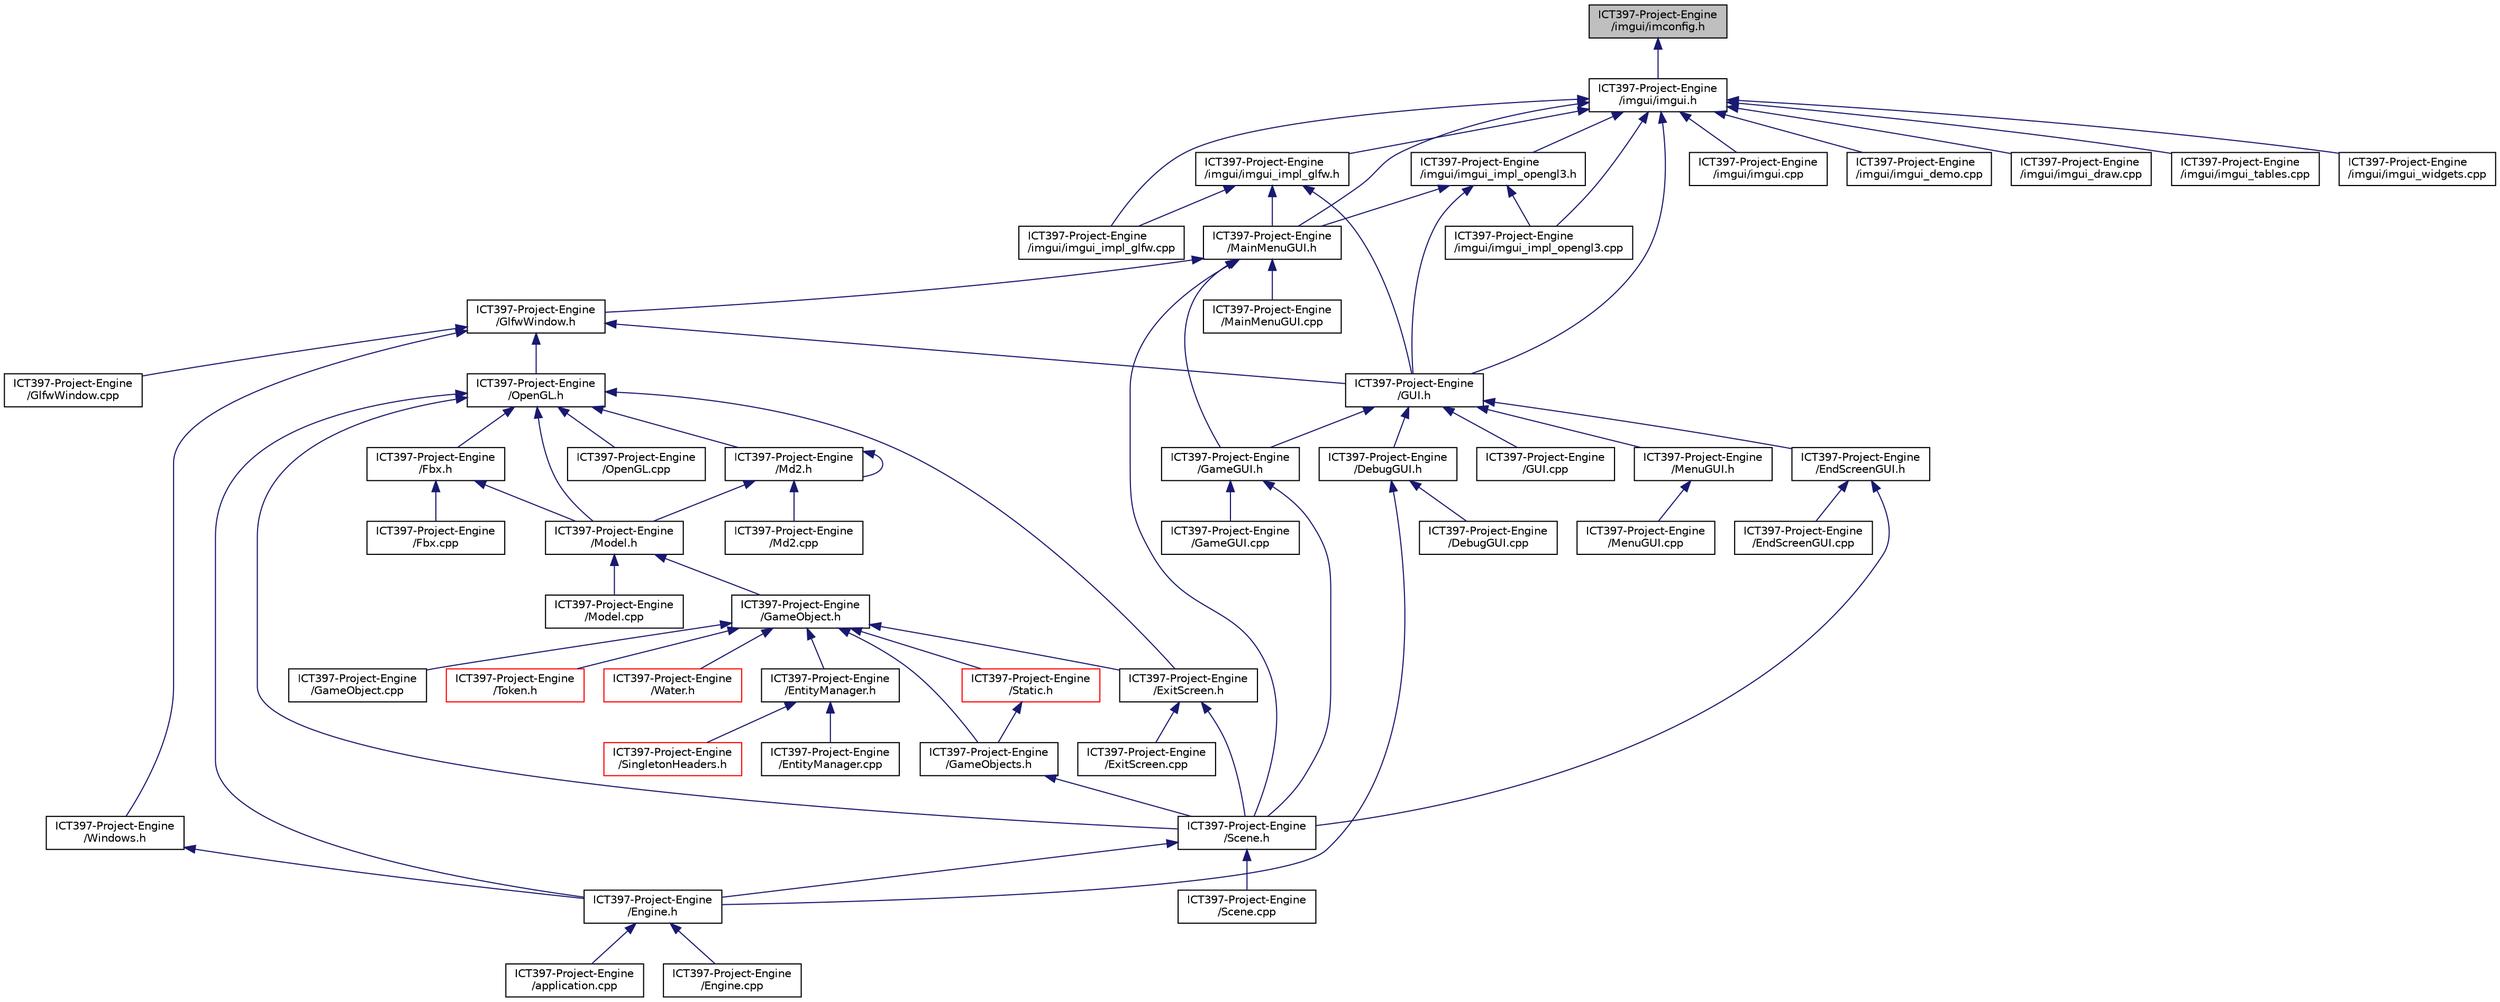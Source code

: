 digraph "ICT397-Project-Engine/imgui/imconfig.h"
{
 // LATEX_PDF_SIZE
  edge [fontname="Helvetica",fontsize="10",labelfontname="Helvetica",labelfontsize="10"];
  node [fontname="Helvetica",fontsize="10",shape=record];
  Node1 [label="ICT397-Project-Engine\l/imgui/imconfig.h",height=0.2,width=0.4,color="black", fillcolor="grey75", style="filled", fontcolor="black",tooltip=" "];
  Node1 -> Node2 [dir="back",color="midnightblue",fontsize="10",style="solid",fontname="Helvetica"];
  Node2 [label="ICT397-Project-Engine\l/imgui/imgui.h",height=0.2,width=0.4,color="black", fillcolor="white", style="filled",URL="$imgui_8h.html",tooltip=" "];
  Node2 -> Node3 [dir="back",color="midnightblue",fontsize="10",style="solid",fontname="Helvetica"];
  Node3 [label="ICT397-Project-Engine\l/GUI.h",height=0.2,width=0.4,color="black", fillcolor="white", style="filled",URL="$_g_u_i_8h.html",tooltip="Base class for all GUI."];
  Node3 -> Node4 [dir="back",color="midnightblue",fontsize="10",style="solid",fontname="Helvetica"];
  Node4 [label="ICT397-Project-Engine\l/DebugGUI.h",height=0.2,width=0.4,color="black", fillcolor="white", style="filled",URL="$_debug_g_u_i_8h.html",tooltip=" "];
  Node4 -> Node5 [dir="back",color="midnightblue",fontsize="10",style="solid",fontname="Helvetica"];
  Node5 [label="ICT397-Project-Engine\l/DebugGUI.cpp",height=0.2,width=0.4,color="black", fillcolor="white", style="filled",URL="$_debug_g_u_i_8cpp.html",tooltip=" "];
  Node4 -> Node6 [dir="back",color="midnightblue",fontsize="10",style="solid",fontname="Helvetica"];
  Node6 [label="ICT397-Project-Engine\l/Engine.h",height=0.2,width=0.4,color="black", fillcolor="white", style="filled",URL="$_engine_8h.html",tooltip=" "];
  Node6 -> Node7 [dir="back",color="midnightblue",fontsize="10",style="solid",fontname="Helvetica"];
  Node7 [label="ICT397-Project-Engine\l/application.cpp",height=0.2,width=0.4,color="black", fillcolor="white", style="filled",URL="$application_8cpp.html",tooltip=" "];
  Node6 -> Node8 [dir="back",color="midnightblue",fontsize="10",style="solid",fontname="Helvetica"];
  Node8 [label="ICT397-Project-Engine\l/Engine.cpp",height=0.2,width=0.4,color="black", fillcolor="white", style="filled",URL="$_engine_8cpp.html",tooltip=" "];
  Node3 -> Node9 [dir="back",color="midnightblue",fontsize="10",style="solid",fontname="Helvetica"];
  Node9 [label="ICT397-Project-Engine\l/EndScreenGUI.h",height=0.2,width=0.4,color="black", fillcolor="white", style="filled",URL="$_end_screen_g_u_i_8h.html",tooltip="End Screen GUI information."];
  Node9 -> Node10 [dir="back",color="midnightblue",fontsize="10",style="solid",fontname="Helvetica"];
  Node10 [label="ICT397-Project-Engine\l/EndScreenGUI.cpp",height=0.2,width=0.4,color="black", fillcolor="white", style="filled",URL="$_end_screen_g_u_i_8cpp.html",tooltip=" "];
  Node9 -> Node11 [dir="back",color="midnightblue",fontsize="10",style="solid",fontname="Helvetica"];
  Node11 [label="ICT397-Project-Engine\l/Scene.h",height=0.2,width=0.4,color="black", fillcolor="white", style="filled",URL="$_scene_8h.html",tooltip=" "];
  Node11 -> Node6 [dir="back",color="midnightblue",fontsize="10",style="solid",fontname="Helvetica"];
  Node11 -> Node12 [dir="back",color="midnightblue",fontsize="10",style="solid",fontname="Helvetica"];
  Node12 [label="ICT397-Project-Engine\l/Scene.cpp",height=0.2,width=0.4,color="black", fillcolor="white", style="filled",URL="$_scene_8cpp.html",tooltip=" "];
  Node3 -> Node13 [dir="back",color="midnightblue",fontsize="10",style="solid",fontname="Helvetica"];
  Node13 [label="ICT397-Project-Engine\l/GameGUI.h",height=0.2,width=0.4,color="black", fillcolor="white", style="filled",URL="$_game_g_u_i_8h.html",tooltip=" "];
  Node13 -> Node14 [dir="back",color="midnightblue",fontsize="10",style="solid",fontname="Helvetica"];
  Node14 [label="ICT397-Project-Engine\l/GameGUI.cpp",height=0.2,width=0.4,color="black", fillcolor="white", style="filled",URL="$_game_g_u_i_8cpp.html",tooltip=" "];
  Node13 -> Node11 [dir="back",color="midnightblue",fontsize="10",style="solid",fontname="Helvetica"];
  Node3 -> Node15 [dir="back",color="midnightblue",fontsize="10",style="solid",fontname="Helvetica"];
  Node15 [label="ICT397-Project-Engine\l/GUI.cpp",height=0.2,width=0.4,color="black", fillcolor="white", style="filled",URL="$_g_u_i_8cpp.html",tooltip=" "];
  Node3 -> Node16 [dir="back",color="midnightblue",fontsize="10",style="solid",fontname="Helvetica"];
  Node16 [label="ICT397-Project-Engine\l/MenuGUI.h",height=0.2,width=0.4,color="black", fillcolor="white", style="filled",URL="$_menu_g_u_i_8h.html",tooltip=" "];
  Node16 -> Node17 [dir="back",color="midnightblue",fontsize="10",style="solid",fontname="Helvetica"];
  Node17 [label="ICT397-Project-Engine\l/MenuGUI.cpp",height=0.2,width=0.4,color="black", fillcolor="white", style="filled",URL="$_menu_g_u_i_8cpp.html",tooltip=" "];
  Node2 -> Node18 [dir="back",color="midnightblue",fontsize="10",style="solid",fontname="Helvetica"];
  Node18 [label="ICT397-Project-Engine\l/imgui/imgui.cpp",height=0.2,width=0.4,color="black", fillcolor="white", style="filled",URL="$imgui_8cpp.html",tooltip=" "];
  Node2 -> Node19 [dir="back",color="midnightblue",fontsize="10",style="solid",fontname="Helvetica"];
  Node19 [label="ICT397-Project-Engine\l/imgui/imgui_demo.cpp",height=0.2,width=0.4,color="black", fillcolor="white", style="filled",URL="$imgui__demo_8cpp.html",tooltip=" "];
  Node2 -> Node20 [dir="back",color="midnightblue",fontsize="10",style="solid",fontname="Helvetica"];
  Node20 [label="ICT397-Project-Engine\l/imgui/imgui_draw.cpp",height=0.2,width=0.4,color="black", fillcolor="white", style="filled",URL="$imgui__draw_8cpp.html",tooltip=" "];
  Node2 -> Node21 [dir="back",color="midnightblue",fontsize="10",style="solid",fontname="Helvetica"];
  Node21 [label="ICT397-Project-Engine\l/imgui/imgui_impl_glfw.cpp",height=0.2,width=0.4,color="black", fillcolor="white", style="filled",URL="$imgui__impl__glfw_8cpp.html",tooltip=" "];
  Node2 -> Node22 [dir="back",color="midnightblue",fontsize="10",style="solid",fontname="Helvetica"];
  Node22 [label="ICT397-Project-Engine\l/imgui/imgui_impl_glfw.h",height=0.2,width=0.4,color="black", fillcolor="white", style="filled",URL="$imgui__impl__glfw_8h.html",tooltip=" "];
  Node22 -> Node3 [dir="back",color="midnightblue",fontsize="10",style="solid",fontname="Helvetica"];
  Node22 -> Node21 [dir="back",color="midnightblue",fontsize="10",style="solid",fontname="Helvetica"];
  Node22 -> Node23 [dir="back",color="midnightblue",fontsize="10",style="solid",fontname="Helvetica"];
  Node23 [label="ICT397-Project-Engine\l/MainMenuGUI.h",height=0.2,width=0.4,color="black", fillcolor="white", style="filled",URL="$_main_menu_g_u_i_8h.html",tooltip="Main menu GUI functions."];
  Node23 -> Node13 [dir="back",color="midnightblue",fontsize="10",style="solid",fontname="Helvetica"];
  Node23 -> Node24 [dir="back",color="midnightblue",fontsize="10",style="solid",fontname="Helvetica"];
  Node24 [label="ICT397-Project-Engine\l/GlfwWindow.h",height=0.2,width=0.4,color="black", fillcolor="white", style="filled",URL="$_glfw_window_8h.html",tooltip=" "];
  Node24 -> Node25 [dir="back",color="midnightblue",fontsize="10",style="solid",fontname="Helvetica"];
  Node25 [label="ICT397-Project-Engine\l/GlfwWindow.cpp",height=0.2,width=0.4,color="black", fillcolor="white", style="filled",URL="$_glfw_window_8cpp.html",tooltip=" "];
  Node24 -> Node3 [dir="back",color="midnightblue",fontsize="10",style="solid",fontname="Helvetica"];
  Node24 -> Node26 [dir="back",color="midnightblue",fontsize="10",style="solid",fontname="Helvetica"];
  Node26 [label="ICT397-Project-Engine\l/OpenGL.h",height=0.2,width=0.4,color="black", fillcolor="white", style="filled",URL="$_open_g_l_8h.html",tooltip=" "];
  Node26 -> Node6 [dir="back",color="midnightblue",fontsize="10",style="solid",fontname="Helvetica"];
  Node26 -> Node27 [dir="back",color="midnightblue",fontsize="10",style="solid",fontname="Helvetica"];
  Node27 [label="ICT397-Project-Engine\l/ExitScreen.h",height=0.2,width=0.4,color="black", fillcolor="white", style="filled",URL="$_exit_screen_8h.html",tooltip=" "];
  Node27 -> Node28 [dir="back",color="midnightblue",fontsize="10",style="solid",fontname="Helvetica"];
  Node28 [label="ICT397-Project-Engine\l/ExitScreen.cpp",height=0.2,width=0.4,color="black", fillcolor="white", style="filled",URL="$_exit_screen_8cpp.html",tooltip=" "];
  Node27 -> Node11 [dir="back",color="midnightblue",fontsize="10",style="solid",fontname="Helvetica"];
  Node26 -> Node29 [dir="back",color="midnightblue",fontsize="10",style="solid",fontname="Helvetica"];
  Node29 [label="ICT397-Project-Engine\l/Fbx.h",height=0.2,width=0.4,color="black", fillcolor="white", style="filled",URL="$_fbx_8h.html",tooltip=" "];
  Node29 -> Node30 [dir="back",color="midnightblue",fontsize="10",style="solid",fontname="Helvetica"];
  Node30 [label="ICT397-Project-Engine\l/Fbx.cpp",height=0.2,width=0.4,color="black", fillcolor="white", style="filled",URL="$_fbx_8cpp.html",tooltip=" "];
  Node29 -> Node31 [dir="back",color="midnightblue",fontsize="10",style="solid",fontname="Helvetica"];
  Node31 [label="ICT397-Project-Engine\l/Model.h",height=0.2,width=0.4,color="black", fillcolor="white", style="filled",URL="$_model_8h.html",tooltip=" "];
  Node31 -> Node32 [dir="back",color="midnightblue",fontsize="10",style="solid",fontname="Helvetica"];
  Node32 [label="ICT397-Project-Engine\l/GameObject.h",height=0.2,width=0.4,color="black", fillcolor="white", style="filled",URL="$_game_object_8h.html",tooltip=" "];
  Node32 -> Node33 [dir="back",color="midnightblue",fontsize="10",style="solid",fontname="Helvetica"];
  Node33 [label="ICT397-Project-Engine\l/EntityManager.h",height=0.2,width=0.4,color="black", fillcolor="white", style="filled",URL="$_entity_manager_8h.html",tooltip=" "];
  Node33 -> Node34 [dir="back",color="midnightblue",fontsize="10",style="solid",fontname="Helvetica"];
  Node34 [label="ICT397-Project-Engine\l/EntityManager.cpp",height=0.2,width=0.4,color="black", fillcolor="white", style="filled",URL="$_entity_manager_8cpp.html",tooltip=" "];
  Node33 -> Node35 [dir="back",color="midnightblue",fontsize="10",style="solid",fontname="Helvetica"];
  Node35 [label="ICT397-Project-Engine\l/SingletonHeaders.h",height=0.2,width=0.4,color="red", fillcolor="white", style="filled",URL="$_singleton_headers_8h.html",tooltip=" "];
  Node32 -> Node27 [dir="back",color="midnightblue",fontsize="10",style="solid",fontname="Helvetica"];
  Node32 -> Node49 [dir="back",color="midnightblue",fontsize="10",style="solid",fontname="Helvetica"];
  Node49 [label="ICT397-Project-Engine\l/GameObject.cpp",height=0.2,width=0.4,color="black", fillcolor="white", style="filled",URL="$_game_object_8cpp.html",tooltip=" "];
  Node32 -> Node44 [dir="back",color="midnightblue",fontsize="10",style="solid",fontname="Helvetica"];
  Node44 [label="ICT397-Project-Engine\l/GameObjects.h",height=0.2,width=0.4,color="black", fillcolor="white", style="filled",URL="$_game_objects_8h.html",tooltip=" "];
  Node44 -> Node11 [dir="back",color="midnightblue",fontsize="10",style="solid",fontname="Helvetica"];
  Node32 -> Node50 [dir="back",color="midnightblue",fontsize="10",style="solid",fontname="Helvetica"];
  Node50 [label="ICT397-Project-Engine\l/Static.h",height=0.2,width=0.4,color="red", fillcolor="white", style="filled",URL="$_static_8h.html",tooltip=" "];
  Node50 -> Node44 [dir="back",color="midnightblue",fontsize="10",style="solid",fontname="Helvetica"];
  Node32 -> Node52 [dir="back",color="midnightblue",fontsize="10",style="solid",fontname="Helvetica"];
  Node52 [label="ICT397-Project-Engine\l/Token.h",height=0.2,width=0.4,color="red", fillcolor="white", style="filled",URL="$_token_8h.html",tooltip=" "];
  Node32 -> Node54 [dir="back",color="midnightblue",fontsize="10",style="solid",fontname="Helvetica"];
  Node54 [label="ICT397-Project-Engine\l/Water.h",height=0.2,width=0.4,color="red", fillcolor="white", style="filled",URL="$_water_8h.html",tooltip=" "];
  Node31 -> Node56 [dir="back",color="midnightblue",fontsize="10",style="solid",fontname="Helvetica"];
  Node56 [label="ICT397-Project-Engine\l/Model.cpp",height=0.2,width=0.4,color="black", fillcolor="white", style="filled",URL="$_model_8cpp.html",tooltip=" "];
  Node26 -> Node57 [dir="back",color="midnightblue",fontsize="10",style="solid",fontname="Helvetica"];
  Node57 [label="ICT397-Project-Engine\l/Md2.h",height=0.2,width=0.4,color="black", fillcolor="white", style="filled",URL="$_md2_8h.html",tooltip=" "];
  Node57 -> Node58 [dir="back",color="midnightblue",fontsize="10",style="solid",fontname="Helvetica"];
  Node58 [label="ICT397-Project-Engine\l/Md2.cpp",height=0.2,width=0.4,color="black", fillcolor="white", style="filled",URL="$_md2_8cpp.html",tooltip=" "];
  Node57 -> Node57 [dir="back",color="midnightblue",fontsize="10",style="solid",fontname="Helvetica"];
  Node57 -> Node31 [dir="back",color="midnightblue",fontsize="10",style="solid",fontname="Helvetica"];
  Node26 -> Node31 [dir="back",color="midnightblue",fontsize="10",style="solid",fontname="Helvetica"];
  Node26 -> Node59 [dir="back",color="midnightblue",fontsize="10",style="solid",fontname="Helvetica"];
  Node59 [label="ICT397-Project-Engine\l/OpenGL.cpp",height=0.2,width=0.4,color="black", fillcolor="white", style="filled",URL="$_open_g_l_8cpp.html",tooltip=" "];
  Node26 -> Node11 [dir="back",color="midnightblue",fontsize="10",style="solid",fontname="Helvetica"];
  Node24 -> Node60 [dir="back",color="midnightblue",fontsize="10",style="solid",fontname="Helvetica"];
  Node60 [label="ICT397-Project-Engine\l/Windows.h",height=0.2,width=0.4,color="black", fillcolor="white", style="filled",URL="$_windows_8h.html",tooltip=" "];
  Node60 -> Node6 [dir="back",color="midnightblue",fontsize="10",style="solid",fontname="Helvetica"];
  Node23 -> Node61 [dir="back",color="midnightblue",fontsize="10",style="solid",fontname="Helvetica"];
  Node61 [label="ICT397-Project-Engine\l/MainMenuGUI.cpp",height=0.2,width=0.4,color="black", fillcolor="white", style="filled",URL="$_main_menu_g_u_i_8cpp.html",tooltip=" "];
  Node23 -> Node11 [dir="back",color="midnightblue",fontsize="10",style="solid",fontname="Helvetica"];
  Node2 -> Node62 [dir="back",color="midnightblue",fontsize="10",style="solid",fontname="Helvetica"];
  Node62 [label="ICT397-Project-Engine\l/imgui/imgui_impl_opengl3.cpp",height=0.2,width=0.4,color="black", fillcolor="white", style="filled",URL="$imgui__impl__opengl3_8cpp.html",tooltip=" "];
  Node2 -> Node63 [dir="back",color="midnightblue",fontsize="10",style="solid",fontname="Helvetica"];
  Node63 [label="ICT397-Project-Engine\l/imgui/imgui_impl_opengl3.h",height=0.2,width=0.4,color="black", fillcolor="white", style="filled",URL="$imgui__impl__opengl3_8h.html",tooltip=" "];
  Node63 -> Node3 [dir="back",color="midnightblue",fontsize="10",style="solid",fontname="Helvetica"];
  Node63 -> Node62 [dir="back",color="midnightblue",fontsize="10",style="solid",fontname="Helvetica"];
  Node63 -> Node23 [dir="back",color="midnightblue",fontsize="10",style="solid",fontname="Helvetica"];
  Node2 -> Node64 [dir="back",color="midnightblue",fontsize="10",style="solid",fontname="Helvetica"];
  Node64 [label="ICT397-Project-Engine\l/imgui/imgui_tables.cpp",height=0.2,width=0.4,color="black", fillcolor="white", style="filled",URL="$imgui__tables_8cpp.html",tooltip=" "];
  Node2 -> Node65 [dir="back",color="midnightblue",fontsize="10",style="solid",fontname="Helvetica"];
  Node65 [label="ICT397-Project-Engine\l/imgui/imgui_widgets.cpp",height=0.2,width=0.4,color="black", fillcolor="white", style="filled",URL="$imgui__widgets_8cpp.html",tooltip=" "];
  Node2 -> Node23 [dir="back",color="midnightblue",fontsize="10",style="solid",fontname="Helvetica"];
}
